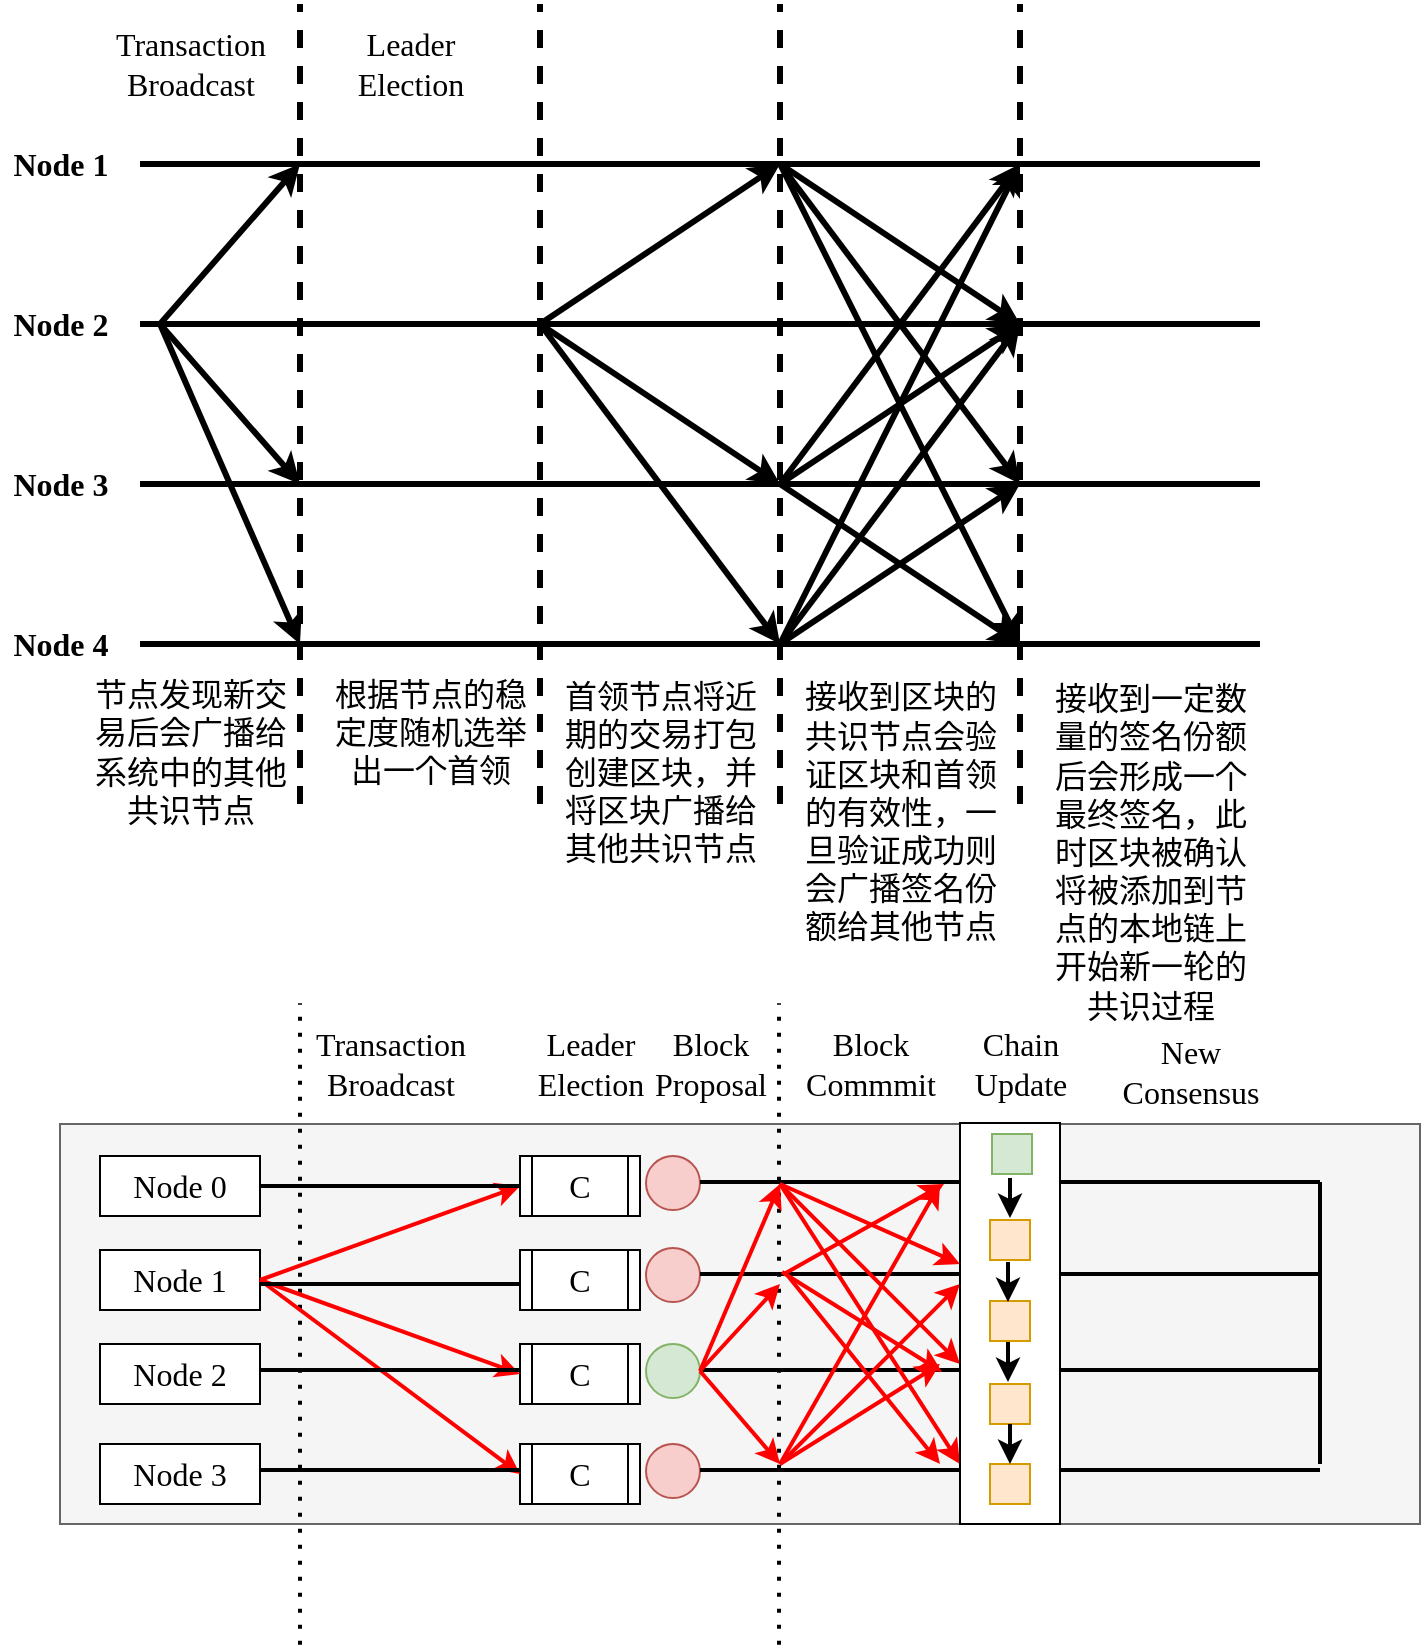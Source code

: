 <mxfile version="16.5.1" type="device" pages="2"><diagram id="0Rd1tt53F3ne607jVbnj" name="概览"><mxGraphModel dx="1102" dy="865" grid="1" gridSize="10" guides="1" tooltips="1" connect="1" arrows="1" fold="1" page="1" pageScale="1" pageWidth="1169" pageHeight="827" math="0" shadow="0"><root><mxCell id="0"/><mxCell id="1" parent="0"/><mxCell id="krOpE0pdjoNdT8nJ0vNb-1" value="" style="endArrow=none;html=1;rounded=0;strokeWidth=3;" parent="1" edge="1"><mxGeometry width="50" height="50" relative="1" as="geometry"><mxPoint x="120" y="120" as="sourcePoint"/><mxPoint x="680" y="120" as="targetPoint"/></mxGeometry></mxCell><mxCell id="krOpE0pdjoNdT8nJ0vNb-2" value="" style="endArrow=none;html=1;rounded=0;strokeWidth=3;" parent="1" edge="1"><mxGeometry width="50" height="50" relative="1" as="geometry"><mxPoint x="120" y="200" as="sourcePoint"/><mxPoint x="680" y="200" as="targetPoint"/></mxGeometry></mxCell><mxCell id="krOpE0pdjoNdT8nJ0vNb-3" value="" style="endArrow=none;html=1;rounded=0;strokeWidth=3;" parent="1" edge="1"><mxGeometry width="50" height="50" relative="1" as="geometry"><mxPoint x="120" y="280" as="sourcePoint"/><mxPoint x="680" y="280" as="targetPoint"/></mxGeometry></mxCell><mxCell id="krOpE0pdjoNdT8nJ0vNb-4" value="" style="endArrow=none;html=1;rounded=0;strokeWidth=3;" parent="1" edge="1"><mxGeometry width="50" height="50" relative="1" as="geometry"><mxPoint x="120" y="360" as="sourcePoint"/><mxPoint x="680" y="360" as="targetPoint"/></mxGeometry></mxCell><mxCell id="krOpE0pdjoNdT8nJ0vNb-5" value="&lt;font face=&quot;Times New Roman&quot; style=&quot;font-size: 16px&quot;&gt;&lt;b&gt;Node 1&lt;/b&gt;&lt;/font&gt;" style="text;html=1;align=center;verticalAlign=middle;resizable=0;points=[];autosize=1;strokeColor=none;fillColor=none;" parent="1" vertex="1"><mxGeometry x="50" y="110" width="60" height="20" as="geometry"/></mxCell><mxCell id="krOpE0pdjoNdT8nJ0vNb-6" value="&lt;b&gt;Node 2&lt;/b&gt;" style="text;html=1;align=center;verticalAlign=middle;resizable=0;points=[];autosize=1;strokeColor=none;fillColor=none;fontSize=16;fontFamily=Times New Roman;" parent="1" vertex="1"><mxGeometry x="50" y="190" width="60" height="20" as="geometry"/></mxCell><mxCell id="krOpE0pdjoNdT8nJ0vNb-7" value="&lt;b&gt;Node 3&lt;/b&gt;" style="text;html=1;align=center;verticalAlign=middle;resizable=0;points=[];autosize=1;strokeColor=none;fillColor=none;fontSize=16;fontFamily=Times New Roman;" parent="1" vertex="1"><mxGeometry x="50" y="270" width="60" height="20" as="geometry"/></mxCell><mxCell id="krOpE0pdjoNdT8nJ0vNb-8" value="&lt;b&gt;Node 4&lt;/b&gt;" style="text;html=1;align=center;verticalAlign=middle;resizable=0;points=[];autosize=1;strokeColor=none;fillColor=none;fontSize=16;fontFamily=Times New Roman;" parent="1" vertex="1"><mxGeometry x="50" y="350" width="60" height="20" as="geometry"/></mxCell><mxCell id="krOpE0pdjoNdT8nJ0vNb-9" value="" style="endArrow=none;dashed=1;html=1;rounded=0;fontFamily=Times New Roman;fontSize=16;strokeWidth=3;" parent="1" edge="1"><mxGeometry width="50" height="50" relative="1" as="geometry"><mxPoint x="200" y="440" as="sourcePoint"/><mxPoint x="200" y="40" as="targetPoint"/></mxGeometry></mxCell><mxCell id="krOpE0pdjoNdT8nJ0vNb-10" value="节点发现新交&lt;br&gt;易后会广播给&lt;br&gt;系统中的其他&lt;br&gt;共识节点" style="text;html=1;align=center;verticalAlign=middle;resizable=0;points=[];autosize=1;strokeColor=none;fillColor=none;fontSize=16;fontFamily=Times New Roman;" parent="1" vertex="1"><mxGeometry x="90" y="374" width="110" height="80" as="geometry"/></mxCell><mxCell id="krOpE0pdjoNdT8nJ0vNb-11" value="Transaction&lt;br&gt;Broadcast" style="text;html=1;align=center;verticalAlign=middle;resizable=0;points=[];autosize=1;strokeColor=none;fillColor=none;fontSize=16;fontFamily=Times New Roman;" parent="1" vertex="1"><mxGeometry x="100" y="50" width="90" height="40" as="geometry"/></mxCell><mxCell id="krOpE0pdjoNdT8nJ0vNb-12" value="" style="endArrow=classic;html=1;rounded=0;fontFamily=Times New Roman;fontSize=16;strokeWidth=3;" parent="1" edge="1"><mxGeometry width="50" height="50" relative="1" as="geometry"><mxPoint x="130" y="200" as="sourcePoint"/><mxPoint x="200" y="120" as="targetPoint"/></mxGeometry></mxCell><mxCell id="krOpE0pdjoNdT8nJ0vNb-13" value="" style="endArrow=classic;html=1;rounded=0;fontFamily=Times New Roman;fontSize=16;strokeWidth=3;" parent="1" edge="1"><mxGeometry width="50" height="50" relative="1" as="geometry"><mxPoint x="130" y="200" as="sourcePoint"/><mxPoint x="200" y="280" as="targetPoint"/></mxGeometry></mxCell><mxCell id="krOpE0pdjoNdT8nJ0vNb-14" value="" style="endArrow=classic;html=1;rounded=0;fontFamily=Times New Roman;fontSize=16;strokeWidth=3;" parent="1" edge="1"><mxGeometry width="50" height="50" relative="1" as="geometry"><mxPoint x="130" y="200" as="sourcePoint"/><mxPoint x="200" y="360" as="targetPoint"/></mxGeometry></mxCell><mxCell id="krOpE0pdjoNdT8nJ0vNb-15" value="" style="endArrow=none;dashed=1;html=1;rounded=0;fontFamily=Times New Roman;fontSize=16;strokeWidth=3;" parent="1" edge="1"><mxGeometry width="50" height="50" relative="1" as="geometry"><mxPoint x="320" y="440" as="sourcePoint"/><mxPoint x="320" y="40" as="targetPoint"/></mxGeometry></mxCell><mxCell id="krOpE0pdjoNdT8nJ0vNb-16" value="根据节点的稳&lt;br&gt;定度随机选举&lt;br&gt;出一个首领" style="text;html=1;align=center;verticalAlign=middle;resizable=0;points=[];autosize=1;strokeColor=none;fillColor=none;fontSize=16;fontFamily=Times New Roman;" parent="1" vertex="1"><mxGeometry x="210" y="374" width="110" height="60" as="geometry"/></mxCell><mxCell id="krOpE0pdjoNdT8nJ0vNb-17" value="Leader&lt;br&gt;Election" style="text;html=1;align=center;verticalAlign=middle;resizable=0;points=[];autosize=1;strokeColor=none;fillColor=none;fontSize=16;fontFamily=Times New Roman;" parent="1" vertex="1"><mxGeometry x="220" y="50" width="70" height="40" as="geometry"/></mxCell><mxCell id="krOpE0pdjoNdT8nJ0vNb-18" value="" style="endArrow=classic;html=1;rounded=0;fontFamily=Times New Roman;fontSize=16;strokeWidth=3;" parent="1" edge="1"><mxGeometry width="50" height="50" relative="1" as="geometry"><mxPoint x="320" y="200" as="sourcePoint"/><mxPoint x="440" y="280" as="targetPoint"/></mxGeometry></mxCell><mxCell id="krOpE0pdjoNdT8nJ0vNb-19" value="" style="endArrow=none;dashed=1;html=1;rounded=0;fontFamily=Times New Roman;fontSize=16;strokeWidth=3;" parent="1" edge="1"><mxGeometry width="50" height="50" relative="1" as="geometry"><mxPoint x="440" y="440" as="sourcePoint"/><mxPoint x="440" y="40" as="targetPoint"/></mxGeometry></mxCell><mxCell id="krOpE0pdjoNdT8nJ0vNb-21" value="首领节点将近&lt;br&gt;期的交易打包&lt;br&gt;创建区块，并&lt;br&gt;将区块广播给&lt;br&gt;其他共识节点" style="text;html=1;align=center;verticalAlign=middle;resizable=0;points=[];autosize=1;strokeColor=none;fillColor=none;fontSize=16;fontFamily=Times New Roman;" parent="1" vertex="1"><mxGeometry x="325" y="374" width="110" height="100" as="geometry"/></mxCell><mxCell id="krOpE0pdjoNdT8nJ0vNb-22" value="" style="endArrow=classic;html=1;rounded=0;fontFamily=Times New Roman;fontSize=16;strokeWidth=3;" parent="1" edge="1"><mxGeometry width="50" height="50" relative="1" as="geometry"><mxPoint x="320" y="200" as="sourcePoint"/><mxPoint x="440" y="360" as="targetPoint"/></mxGeometry></mxCell><mxCell id="krOpE0pdjoNdT8nJ0vNb-23" value="" style="endArrow=classic;html=1;rounded=0;fontFamily=Times New Roman;fontSize=16;strokeWidth=3;" parent="1" edge="1"><mxGeometry width="50" height="50" relative="1" as="geometry"><mxPoint x="320" y="200" as="sourcePoint"/><mxPoint x="440" y="120" as="targetPoint"/></mxGeometry></mxCell><mxCell id="krOpE0pdjoNdT8nJ0vNb-24" value="" style="endArrow=none;dashed=1;html=1;rounded=0;fontFamily=Times New Roman;fontSize=16;strokeWidth=3;" parent="1" edge="1"><mxGeometry width="50" height="50" relative="1" as="geometry"><mxPoint x="560" y="440" as="sourcePoint"/><mxPoint x="560" y="40" as="targetPoint"/></mxGeometry></mxCell><mxCell id="krOpE0pdjoNdT8nJ0vNb-25" value="接收到区块的&lt;br&gt;共识节点会验&lt;br&gt;证区块和首领&lt;br&gt;的有效性，一&lt;br&gt;旦验证成功则&lt;br&gt;会广播签名份&lt;br&gt;额给其他节点" style="text;html=1;align=center;verticalAlign=middle;resizable=0;points=[];autosize=1;strokeColor=none;fillColor=none;fontSize=16;fontFamily=Times New Roman;" parent="1" vertex="1"><mxGeometry x="445" y="374" width="110" height="140" as="geometry"/></mxCell><mxCell id="krOpE0pdjoNdT8nJ0vNb-26" value="" style="endArrow=classic;html=1;rounded=0;fontFamily=Times New Roman;fontSize=16;strokeWidth=3;" parent="1" edge="1"><mxGeometry width="50" height="50" relative="1" as="geometry"><mxPoint x="440" y="120" as="sourcePoint"/><mxPoint x="560" y="200" as="targetPoint"/></mxGeometry></mxCell><mxCell id="krOpE0pdjoNdT8nJ0vNb-27" value="" style="endArrow=classic;html=1;rounded=0;fontFamily=Times New Roman;fontSize=16;strokeWidth=3;" parent="1" edge="1"><mxGeometry width="50" height="50" relative="1" as="geometry"><mxPoint x="440" y="120" as="sourcePoint"/><mxPoint x="560" y="280" as="targetPoint"/></mxGeometry></mxCell><mxCell id="krOpE0pdjoNdT8nJ0vNb-28" value="" style="endArrow=classic;html=1;rounded=0;fontFamily=Times New Roman;fontSize=16;strokeWidth=3;" parent="1" edge="1"><mxGeometry width="50" height="50" relative="1" as="geometry"><mxPoint x="440" y="120" as="sourcePoint"/><mxPoint x="560" y="360" as="targetPoint"/></mxGeometry></mxCell><mxCell id="krOpE0pdjoNdT8nJ0vNb-29" value="" style="endArrow=classic;html=1;rounded=0;fontFamily=Times New Roman;fontSize=16;strokeWidth=3;" parent="1" edge="1"><mxGeometry width="50" height="50" relative="1" as="geometry"><mxPoint x="440" y="280" as="sourcePoint"/><mxPoint x="560" y="120" as="targetPoint"/></mxGeometry></mxCell><mxCell id="krOpE0pdjoNdT8nJ0vNb-30" value="" style="endArrow=classic;html=1;rounded=0;fontFamily=Times New Roman;fontSize=16;strokeWidth=3;" parent="1" edge="1"><mxGeometry width="50" height="50" relative="1" as="geometry"><mxPoint x="440" y="280" as="sourcePoint"/><mxPoint x="560" y="200" as="targetPoint"/></mxGeometry></mxCell><mxCell id="krOpE0pdjoNdT8nJ0vNb-31" value="" style="endArrow=classic;html=1;rounded=0;fontFamily=Times New Roman;fontSize=16;strokeWidth=3;" parent="1" edge="1"><mxGeometry width="50" height="50" relative="1" as="geometry"><mxPoint x="440" y="280" as="sourcePoint"/><mxPoint x="560" y="360" as="targetPoint"/></mxGeometry></mxCell><mxCell id="krOpE0pdjoNdT8nJ0vNb-32" value="" style="endArrow=classic;html=1;rounded=0;fontFamily=Times New Roman;fontSize=16;strokeWidth=3;" parent="1" edge="1"><mxGeometry width="50" height="50" relative="1" as="geometry"><mxPoint x="440" y="360" as="sourcePoint"/><mxPoint x="560" y="280" as="targetPoint"/></mxGeometry></mxCell><mxCell id="krOpE0pdjoNdT8nJ0vNb-33" value="" style="endArrow=classic;html=1;rounded=0;fontFamily=Times New Roman;fontSize=16;strokeWidth=3;" parent="1" edge="1"><mxGeometry width="50" height="50" relative="1" as="geometry"><mxPoint x="440" y="360" as="sourcePoint"/><mxPoint x="560" y="200" as="targetPoint"/></mxGeometry></mxCell><mxCell id="krOpE0pdjoNdT8nJ0vNb-34" value="" style="endArrow=classic;html=1;rounded=0;fontFamily=Times New Roman;fontSize=16;strokeWidth=3;" parent="1" edge="1"><mxGeometry width="50" height="50" relative="1" as="geometry"><mxPoint x="440" y="360" as="sourcePoint"/><mxPoint x="560" y="120" as="targetPoint"/></mxGeometry></mxCell><mxCell id="krOpE0pdjoNdT8nJ0vNb-35" value="接收到一定数&lt;br&gt;量的签名份额&lt;br&gt;后会形成一个&lt;br&gt;最终签名，此&lt;br&gt;时区块被确认&lt;br&gt;将被添加到节&lt;br&gt;点的本地链上&lt;br&gt;开始新一轮的&lt;br&gt;共识过程" style="text;html=1;align=center;verticalAlign=middle;resizable=0;points=[];autosize=1;strokeColor=none;fillColor=none;fontSize=16;fontFamily=Times New Roman;" parent="1" vertex="1"><mxGeometry x="570" y="374" width="110" height="180" as="geometry"/></mxCell><mxCell id="krOpE0pdjoNdT8nJ0vNb-36" value="" style="rounded=0;whiteSpace=wrap;html=1;fontFamily=Times New Roman;fontSize=16;fillColor=#f5f5f5;fontColor=#333333;strokeColor=#666666;" parent="1" vertex="1"><mxGeometry x="80" y="600" width="680" height="200" as="geometry"/></mxCell><mxCell id="krOpE0pdjoNdT8nJ0vNb-41" value="" style="endArrow=none;dashed=1;html=1;dashPattern=1 3;strokeWidth=2;rounded=0;fontFamily=Times New Roman;fontSize=16;" parent="1" edge="1"><mxGeometry width="50" height="50" relative="1" as="geometry"><mxPoint x="200" y="860.337" as="sourcePoint"/><mxPoint x="200" y="539.67" as="targetPoint"/></mxGeometry></mxCell><mxCell id="krOpE0pdjoNdT8nJ0vNb-47" value="" style="group" parent="1" vertex="1" connectable="0"><mxGeometry x="100" y="616" width="80" height="174" as="geometry"/></mxCell><mxCell id="krOpE0pdjoNdT8nJ0vNb-37" value="Node 0" style="rounded=0;whiteSpace=wrap;html=1;fontFamily=Times New Roman;fontSize=16;" parent="krOpE0pdjoNdT8nJ0vNb-47" vertex="1"><mxGeometry width="80" height="30" as="geometry"/></mxCell><mxCell id="krOpE0pdjoNdT8nJ0vNb-38" value="Node 1" style="rounded=0;whiteSpace=wrap;html=1;fontFamily=Times New Roman;fontSize=16;" parent="krOpE0pdjoNdT8nJ0vNb-47" vertex="1"><mxGeometry y="47" width="80" height="30" as="geometry"/></mxCell><mxCell id="krOpE0pdjoNdT8nJ0vNb-39" value="Node 2" style="rounded=0;whiteSpace=wrap;html=1;fontFamily=Times New Roman;fontSize=16;" parent="krOpE0pdjoNdT8nJ0vNb-47" vertex="1"><mxGeometry y="94" width="80" height="30" as="geometry"/></mxCell><mxCell id="krOpE0pdjoNdT8nJ0vNb-40" value="Node 3" style="rounded=0;whiteSpace=wrap;html=1;fontFamily=Times New Roman;fontSize=16;" parent="krOpE0pdjoNdT8nJ0vNb-47" vertex="1"><mxGeometry y="144" width="80" height="30" as="geometry"/></mxCell><mxCell id="krOpE0pdjoNdT8nJ0vNb-48" value="" style="group" parent="1" vertex="1" connectable="0"><mxGeometry x="310" y="616" width="60" height="174" as="geometry"/></mxCell><mxCell id="krOpE0pdjoNdT8nJ0vNb-43" value="C" style="shape=process;whiteSpace=wrap;html=1;backgroundOutline=1;fontFamily=Times New Roman;fontSize=16;" parent="krOpE0pdjoNdT8nJ0vNb-48" vertex="1"><mxGeometry width="60" height="30" as="geometry"/></mxCell><mxCell id="krOpE0pdjoNdT8nJ0vNb-44" value="C" style="shape=process;whiteSpace=wrap;html=1;backgroundOutline=1;fontFamily=Times New Roman;fontSize=16;" parent="krOpE0pdjoNdT8nJ0vNb-48" vertex="1"><mxGeometry y="47" width="60" height="30" as="geometry"/></mxCell><mxCell id="krOpE0pdjoNdT8nJ0vNb-45" value="C" style="shape=process;whiteSpace=wrap;html=1;backgroundOutline=1;fontFamily=Times New Roman;fontSize=16;" parent="krOpE0pdjoNdT8nJ0vNb-48" vertex="1"><mxGeometry y="94" width="60" height="30" as="geometry"/></mxCell><mxCell id="krOpE0pdjoNdT8nJ0vNb-46" value="C" style="shape=process;whiteSpace=wrap;html=1;backgroundOutline=1;fontFamily=Times New Roman;fontSize=16;" parent="krOpE0pdjoNdT8nJ0vNb-48" vertex="1"><mxGeometry y="144" width="60" height="30" as="geometry"/></mxCell><mxCell id="krOpE0pdjoNdT8nJ0vNb-49" value="" style="endArrow=classic;html=1;rounded=0;fontFamily=Times New Roman;fontSize=16;strokeWidth=2;exitX=1;exitY=0.5;exitDx=0;exitDy=0;entryX=0;entryY=0.5;entryDx=0;entryDy=0;strokeColor=#FF0000;" parent="1" source="krOpE0pdjoNdT8nJ0vNb-38" target="krOpE0pdjoNdT8nJ0vNb-43" edge="1"><mxGeometry width="50" height="50" relative="1" as="geometry"><mxPoint x="230" y="580" as="sourcePoint"/><mxPoint x="460" y="550" as="targetPoint"/></mxGeometry></mxCell><mxCell id="krOpE0pdjoNdT8nJ0vNb-50" value="" style="endArrow=classic;html=1;rounded=0;fontFamily=Times New Roman;fontSize=16;strokeWidth=2;entryX=0;entryY=0.5;entryDx=0;entryDy=0;strokeColor=#FF0000;" parent="1" target="krOpE0pdjoNdT8nJ0vNb-46" edge="1"><mxGeometry width="50" height="50" relative="1" as="geometry"><mxPoint x="180" y="678" as="sourcePoint"/><mxPoint x="320" y="641" as="targetPoint"/></mxGeometry></mxCell><mxCell id="krOpE0pdjoNdT8nJ0vNb-51" value="" style="endArrow=classic;html=1;rounded=0;fontFamily=Times New Roman;fontSize=16;strokeWidth=2;entryX=0;entryY=0.5;entryDx=0;entryDy=0;strokeColor=#FF0000;" parent="1" target="krOpE0pdjoNdT8nJ0vNb-45" edge="1"><mxGeometry width="50" height="50" relative="1" as="geometry"><mxPoint x="180" y="678" as="sourcePoint"/><mxPoint x="330" y="651" as="targetPoint"/></mxGeometry></mxCell><mxCell id="krOpE0pdjoNdT8nJ0vNb-52" value="" style="ellipse;whiteSpace=wrap;html=1;aspect=fixed;fontFamily=Times New Roman;fontSize=16;fillColor=#f8cecc;strokeColor=#b85450;" parent="1" vertex="1"><mxGeometry x="373" y="616" width="27" height="27" as="geometry"/></mxCell><mxCell id="krOpE0pdjoNdT8nJ0vNb-53" value="" style="ellipse;whiteSpace=wrap;html=1;aspect=fixed;fontFamily=Times New Roman;fontSize=16;fillColor=#f8cecc;strokeColor=#b85450;" parent="1" vertex="1"><mxGeometry x="373" y="662" width="27" height="27" as="geometry"/></mxCell><mxCell id="krOpE0pdjoNdT8nJ0vNb-54" value="" style="ellipse;whiteSpace=wrap;html=1;aspect=fixed;fontFamily=Times New Roman;fontSize=16;fillColor=#d5e8d4;strokeColor=#82b366;" parent="1" vertex="1"><mxGeometry x="373" y="710" width="27" height="27" as="geometry"/></mxCell><mxCell id="krOpE0pdjoNdT8nJ0vNb-55" value="" style="ellipse;whiteSpace=wrap;html=1;aspect=fixed;fontFamily=Times New Roman;fontSize=16;fillColor=#f8cecc;strokeColor=#b85450;" parent="1" vertex="1"><mxGeometry x="373" y="760" width="27" height="27" as="geometry"/></mxCell><mxCell id="krOpE0pdjoNdT8nJ0vNb-56" value="" style="endArrow=none;html=1;rounded=0;fontFamily=Times New Roman;fontSize=16;strokeColor=#000000;strokeWidth=2;exitX=1;exitY=0.5;exitDx=0;exitDy=0;entryX=0;entryY=0.5;entryDx=0;entryDy=0;" parent="1" source="krOpE0pdjoNdT8nJ0vNb-37" target="krOpE0pdjoNdT8nJ0vNb-43" edge="1"><mxGeometry width="50" height="50" relative="1" as="geometry"><mxPoint x="410" y="600" as="sourcePoint"/><mxPoint x="460" y="550" as="targetPoint"/></mxGeometry></mxCell><mxCell id="krOpE0pdjoNdT8nJ0vNb-57" value="" style="endArrow=none;html=1;rounded=0;fontFamily=Times New Roman;fontSize=16;strokeColor=#000000;strokeWidth=2;exitX=1;exitY=0.5;exitDx=0;exitDy=0;entryX=0;entryY=0.5;entryDx=0;entryDy=0;" parent="1" edge="1"><mxGeometry width="50" height="50" relative="1" as="geometry"><mxPoint x="180" y="680" as="sourcePoint"/><mxPoint x="310" y="680" as="targetPoint"/></mxGeometry></mxCell><mxCell id="krOpE0pdjoNdT8nJ0vNb-58" value="" style="endArrow=none;html=1;rounded=0;fontFamily=Times New Roman;fontSize=16;strokeColor=#000000;strokeWidth=2;exitX=1;exitY=0.5;exitDx=0;exitDy=0;entryX=0;entryY=0.5;entryDx=0;entryDy=0;" parent="1" edge="1"><mxGeometry width="50" height="50" relative="1" as="geometry"><mxPoint x="180" y="723" as="sourcePoint"/><mxPoint x="310" y="723" as="targetPoint"/></mxGeometry></mxCell><mxCell id="krOpE0pdjoNdT8nJ0vNb-59" value="" style="endArrow=none;html=1;rounded=0;fontFamily=Times New Roman;fontSize=16;strokeColor=#000000;strokeWidth=2;exitX=1;exitY=0.5;exitDx=0;exitDy=0;entryX=0;entryY=0.5;entryDx=0;entryDy=0;" parent="1" edge="1"><mxGeometry width="50" height="50" relative="1" as="geometry"><mxPoint x="180" y="773" as="sourcePoint"/><mxPoint x="310" y="773" as="targetPoint"/></mxGeometry></mxCell><mxCell id="krOpE0pdjoNdT8nJ0vNb-60" value="Transaction&lt;br&gt;Broadcast" style="text;html=1;align=center;verticalAlign=middle;resizable=0;points=[];autosize=1;strokeColor=none;fillColor=none;fontSize=16;fontFamily=Times New Roman;" parent="1" vertex="1"><mxGeometry x="200" y="550" width="90" height="40" as="geometry"/></mxCell><mxCell id="krOpE0pdjoNdT8nJ0vNb-62" value="Leader&lt;br&gt;Election" style="text;html=1;align=center;verticalAlign=middle;resizable=0;points=[];autosize=1;strokeColor=none;fillColor=none;fontSize=16;fontFamily=Times New Roman;" parent="1" vertex="1"><mxGeometry x="310" y="550" width="70" height="40" as="geometry"/></mxCell><mxCell id="krOpE0pdjoNdT8nJ0vNb-63" value="" style="endArrow=none;dashed=1;html=1;dashPattern=1 3;strokeWidth=2;rounded=0;fontFamily=Times New Roman;fontSize=16;" parent="1" edge="1"><mxGeometry width="50" height="50" relative="1" as="geometry"><mxPoint x="439.5" y="860.337" as="sourcePoint"/><mxPoint x="439.5" y="539.67" as="targetPoint"/></mxGeometry></mxCell><mxCell id="krOpE0pdjoNdT8nJ0vNb-64" value="" style="endArrow=none;html=1;rounded=0;fontFamily=Times New Roman;fontSize=16;strokeColor=#000000;strokeWidth=2;exitX=1;exitY=0.5;exitDx=0;exitDy=0;entryX=0;entryY=0.5;entryDx=0;entryDy=0;" parent="1" edge="1"><mxGeometry width="50" height="50" relative="1" as="geometry"><mxPoint x="400" y="629" as="sourcePoint"/><mxPoint x="530" y="629" as="targetPoint"/></mxGeometry></mxCell><mxCell id="krOpE0pdjoNdT8nJ0vNb-65" value="" style="endArrow=none;html=1;rounded=0;fontFamily=Times New Roman;fontSize=16;strokeColor=#000000;strokeWidth=2;exitX=1;exitY=0.5;exitDx=0;exitDy=0;entryX=0;entryY=0.5;entryDx=0;entryDy=0;" parent="1" edge="1"><mxGeometry width="50" height="50" relative="1" as="geometry"><mxPoint x="400" y="675" as="sourcePoint"/><mxPoint x="530" y="675" as="targetPoint"/></mxGeometry></mxCell><mxCell id="krOpE0pdjoNdT8nJ0vNb-66" value="" style="endArrow=none;html=1;rounded=0;fontFamily=Times New Roman;fontSize=16;strokeColor=#000000;strokeWidth=2;exitX=1;exitY=0.5;exitDx=0;exitDy=0;entryX=0;entryY=0.5;entryDx=0;entryDy=0;" parent="1" edge="1"><mxGeometry width="50" height="50" relative="1" as="geometry"><mxPoint x="400" y="723" as="sourcePoint"/><mxPoint x="530" y="723" as="targetPoint"/></mxGeometry></mxCell><mxCell id="krOpE0pdjoNdT8nJ0vNb-67" value="" style="endArrow=none;html=1;rounded=0;fontFamily=Times New Roman;fontSize=16;strokeColor=#000000;strokeWidth=2;exitX=1;exitY=0.5;exitDx=0;exitDy=0;entryX=0;entryY=0.5;entryDx=0;entryDy=0;" parent="1" edge="1"><mxGeometry width="50" height="50" relative="1" as="geometry"><mxPoint x="400" y="773" as="sourcePoint"/><mxPoint x="530" y="773" as="targetPoint"/></mxGeometry></mxCell><mxCell id="krOpE0pdjoNdT8nJ0vNb-68" value="" style="endArrow=classic;html=1;rounded=0;fontFamily=Times New Roman;fontSize=16;strokeWidth=2;exitX=1;exitY=0.5;exitDx=0;exitDy=0;strokeColor=#FF0000;" parent="1" source="krOpE0pdjoNdT8nJ0vNb-54" edge="1"><mxGeometry width="50" height="50" relative="1" as="geometry"><mxPoint x="190" y="688" as="sourcePoint"/><mxPoint x="440" y="630" as="targetPoint"/></mxGeometry></mxCell><mxCell id="krOpE0pdjoNdT8nJ0vNb-69" value="" style="endArrow=classic;html=1;rounded=0;fontFamily=Times New Roman;fontSize=16;strokeWidth=2;exitX=1;exitY=0.5;exitDx=0;exitDy=0;strokeColor=#FF0000;" parent="1" source="krOpE0pdjoNdT8nJ0vNb-54" edge="1"><mxGeometry width="50" height="50" relative="1" as="geometry"><mxPoint x="410" y="733.5" as="sourcePoint"/><mxPoint x="440" y="680" as="targetPoint"/></mxGeometry></mxCell><mxCell id="krOpE0pdjoNdT8nJ0vNb-70" value="" style="endArrow=classic;html=1;rounded=0;fontFamily=Times New Roman;fontSize=16;strokeWidth=2;exitX=1;exitY=0.5;exitDx=0;exitDy=0;strokeColor=#FF0000;" parent="1" source="krOpE0pdjoNdT8nJ0vNb-54" edge="1"><mxGeometry width="50" height="50" relative="1" as="geometry"><mxPoint x="410" y="733.5" as="sourcePoint"/><mxPoint x="440" y="770" as="targetPoint"/></mxGeometry></mxCell><mxCell id="krOpE0pdjoNdT8nJ0vNb-71" value="Block&lt;br&gt;Proposal" style="text;html=1;align=center;verticalAlign=middle;resizable=0;points=[];autosize=1;strokeColor=none;fillColor=none;fontSize=16;fontFamily=Times New Roman;" parent="1" vertex="1"><mxGeometry x="370" y="550" width="70" height="40" as="geometry"/></mxCell><mxCell id="krOpE0pdjoNdT8nJ0vNb-72" value="" style="endArrow=classic;html=1;rounded=0;fontFamily=Times New Roman;fontSize=16;strokeWidth=2;strokeColor=#FF0000;" parent="1" edge="1"><mxGeometry width="50" height="50" relative="1" as="geometry"><mxPoint x="440" y="630" as="sourcePoint"/><mxPoint x="530" y="670" as="targetPoint"/></mxGeometry></mxCell><mxCell id="krOpE0pdjoNdT8nJ0vNb-73" value="" style="endArrow=classic;html=1;rounded=0;fontFamily=Times New Roman;fontSize=16;strokeWidth=2;strokeColor=#FF0000;" parent="1" edge="1"><mxGeometry width="50" height="50" relative="1" as="geometry"><mxPoint x="440" y="630" as="sourcePoint"/><mxPoint x="530" y="720" as="targetPoint"/></mxGeometry></mxCell><mxCell id="krOpE0pdjoNdT8nJ0vNb-74" value="" style="endArrow=classic;html=1;rounded=0;fontFamily=Times New Roman;fontSize=16;strokeWidth=2;strokeColor=#FF0000;" parent="1" edge="1"><mxGeometry width="50" height="50" relative="1" as="geometry"><mxPoint x="440" y="630" as="sourcePoint"/><mxPoint x="530" y="770" as="targetPoint"/></mxGeometry></mxCell><mxCell id="krOpE0pdjoNdT8nJ0vNb-75" value="" style="endArrow=classic;html=1;rounded=0;fontFamily=Times New Roman;fontSize=16;strokeWidth=2;strokeColor=#FF0000;" parent="1" edge="1"><mxGeometry width="50" height="50" relative="1" as="geometry"><mxPoint x="442" y="675" as="sourcePoint"/><mxPoint x="522" y="630" as="targetPoint"/></mxGeometry></mxCell><mxCell id="krOpE0pdjoNdT8nJ0vNb-76" value="" style="endArrow=classic;html=1;rounded=0;fontFamily=Times New Roman;fontSize=16;strokeWidth=2;strokeColor=#FF0000;" parent="1" edge="1"><mxGeometry width="50" height="50" relative="1" as="geometry"><mxPoint x="441" y="674" as="sourcePoint"/><mxPoint x="521" y="724" as="targetPoint"/></mxGeometry></mxCell><mxCell id="krOpE0pdjoNdT8nJ0vNb-77" value="" style="endArrow=classic;html=1;rounded=0;fontFamily=Times New Roman;fontSize=16;strokeWidth=2;strokeColor=#FF0000;fontStyle=1" parent="1" edge="1"><mxGeometry width="50" height="50" relative="1" as="geometry"><mxPoint x="444" y="676" as="sourcePoint"/><mxPoint x="520" y="770" as="targetPoint"/></mxGeometry></mxCell><mxCell id="krOpE0pdjoNdT8nJ0vNb-78" value="" style="endArrow=classic;html=1;rounded=0;fontFamily=Times New Roman;fontSize=16;strokeWidth=2;strokeColor=#FF0000;" parent="1" edge="1"><mxGeometry width="50" height="50" relative="1" as="geometry"><mxPoint x="440" y="770" as="sourcePoint"/><mxPoint x="520" y="630" as="targetPoint"/></mxGeometry></mxCell><mxCell id="krOpE0pdjoNdT8nJ0vNb-79" value="" style="endArrow=classic;html=1;rounded=0;fontFamily=Times New Roman;fontSize=16;strokeWidth=2;strokeColor=#FF0000;" parent="1" edge="1"><mxGeometry width="50" height="50" relative="1" as="geometry"><mxPoint x="440" y="770" as="sourcePoint"/><mxPoint x="530" y="680" as="targetPoint"/></mxGeometry></mxCell><mxCell id="krOpE0pdjoNdT8nJ0vNb-80" value="" style="endArrow=classic;html=1;rounded=0;fontFamily=Times New Roman;fontSize=16;strokeWidth=2;strokeColor=#FF0000;" parent="1" edge="1"><mxGeometry width="50" height="50" relative="1" as="geometry"><mxPoint x="440" y="770" as="sourcePoint"/><mxPoint x="520" y="720" as="targetPoint"/></mxGeometry></mxCell><mxCell id="krOpE0pdjoNdT8nJ0vNb-81" value="" style="rounded=0;whiteSpace=wrap;html=1;fontFamily=Times New Roman;fontSize=16;" parent="1" vertex="1"><mxGeometry x="530" y="599.5" width="50" height="200.5" as="geometry"/></mxCell><mxCell id="krOpE0pdjoNdT8nJ0vNb-82" value="" style="rounded=0;whiteSpace=wrap;html=1;fontFamily=Times New Roman;fontSize=16;fillColor=#ffe6cc;strokeColor=#d79b00;" parent="1" vertex="1"><mxGeometry x="545" y="770" width="20" height="20" as="geometry"/></mxCell><mxCell id="krOpE0pdjoNdT8nJ0vNb-83" value="" style="rounded=0;whiteSpace=wrap;html=1;fontFamily=Times New Roman;fontSize=16;fillColor=#ffe6cc;strokeColor=#d79b00;" parent="1" vertex="1"><mxGeometry x="545" y="730" width="20" height="20" as="geometry"/></mxCell><mxCell id="krOpE0pdjoNdT8nJ0vNb-84" value="" style="rounded=0;whiteSpace=wrap;html=1;fontFamily=Times New Roman;fontSize=16;fillColor=#ffe6cc;strokeColor=#d79b00;" parent="1" vertex="1"><mxGeometry x="545" y="688.5" width="20" height="20" as="geometry"/></mxCell><mxCell id="krOpE0pdjoNdT8nJ0vNb-85" value="" style="rounded=0;whiteSpace=wrap;html=1;fontFamily=Times New Roman;fontSize=16;fillColor=#ffe6cc;strokeColor=#d79b00;" parent="1" vertex="1"><mxGeometry x="545" y="648" width="20" height="20" as="geometry"/></mxCell><mxCell id="krOpE0pdjoNdT8nJ0vNb-88" value="" style="endArrow=classic;html=1;rounded=0;fontFamily=Times New Roman;fontSize=16;strokeColor=#000000;strokeWidth=2;" parent="1" edge="1"><mxGeometry width="50" height="50" relative="1" as="geometry"><mxPoint x="555" y="750" as="sourcePoint"/><mxPoint x="555" y="770" as="targetPoint"/></mxGeometry></mxCell><mxCell id="krOpE0pdjoNdT8nJ0vNb-89" value="" style="endArrow=classic;html=1;rounded=0;fontFamily=Times New Roman;fontSize=16;strokeColor=#000000;strokeWidth=2;" parent="1" edge="1"><mxGeometry width="50" height="50" relative="1" as="geometry"><mxPoint x="554" y="709" as="sourcePoint"/><mxPoint x="554" y="729" as="targetPoint"/></mxGeometry></mxCell><mxCell id="krOpE0pdjoNdT8nJ0vNb-90" value="" style="endArrow=classic;html=1;rounded=0;fontFamily=Times New Roman;fontSize=16;strokeColor=#000000;strokeWidth=2;" parent="1" edge="1"><mxGeometry width="50" height="50" relative="1" as="geometry"><mxPoint x="554" y="669" as="sourcePoint"/><mxPoint x="554" y="689" as="targetPoint"/></mxGeometry></mxCell><mxCell id="krOpE0pdjoNdT8nJ0vNb-91" value="" style="endArrow=classic;html=1;rounded=0;fontFamily=Times New Roman;fontSize=16;strokeColor=#000000;strokeWidth=2;" parent="1" edge="1"><mxGeometry width="50" height="50" relative="1" as="geometry"><mxPoint x="555" y="627" as="sourcePoint"/><mxPoint x="555" y="647" as="targetPoint"/></mxGeometry></mxCell><mxCell id="krOpE0pdjoNdT8nJ0vNb-92" value="" style="rounded=0;whiteSpace=wrap;html=1;fontFamily=Times New Roman;fontSize=16;fillColor=#d5e8d4;strokeColor=#82b366;" parent="1" vertex="1"><mxGeometry x="546" y="605" width="20" height="20" as="geometry"/></mxCell><mxCell id="krOpE0pdjoNdT8nJ0vNb-93" value="Block&lt;br&gt;Commmit" style="text;html=1;align=center;verticalAlign=middle;resizable=0;points=[];autosize=1;strokeColor=none;fillColor=none;fontSize=16;fontFamily=Times New Roman;" parent="1" vertex="1"><mxGeometry x="445" y="550" width="80" height="40" as="geometry"/></mxCell><mxCell id="krOpE0pdjoNdT8nJ0vNb-95" value="Chain &lt;br&gt;Update" style="text;html=1;align=center;verticalAlign=middle;resizable=0;points=[];autosize=1;strokeColor=none;fillColor=none;fontSize=16;fontFamily=Times New Roman;" parent="1" vertex="1"><mxGeometry x="530" y="550" width="60" height="40" as="geometry"/></mxCell><mxCell id="krOpE0pdjoNdT8nJ0vNb-97" value="" style="endArrow=none;html=1;rounded=0;fontFamily=Times New Roman;fontSize=16;strokeColor=#000000;strokeWidth=2;exitX=1;exitY=0.5;exitDx=0;exitDy=0;entryX=0;entryY=0.5;entryDx=0;entryDy=0;" parent="1" edge="1"><mxGeometry width="50" height="50" relative="1" as="geometry"><mxPoint x="580" y="629" as="sourcePoint"/><mxPoint x="710" y="629" as="targetPoint"/></mxGeometry></mxCell><mxCell id="krOpE0pdjoNdT8nJ0vNb-98" value="" style="endArrow=none;html=1;rounded=0;fontFamily=Times New Roman;fontSize=16;strokeColor=#000000;strokeWidth=2;exitX=1;exitY=0.5;exitDx=0;exitDy=0;entryX=0;entryY=0.5;entryDx=0;entryDy=0;" parent="1" edge="1"><mxGeometry width="50" height="50" relative="1" as="geometry"><mxPoint x="580" y="675" as="sourcePoint"/><mxPoint x="710" y="675" as="targetPoint"/></mxGeometry></mxCell><mxCell id="krOpE0pdjoNdT8nJ0vNb-99" value="" style="endArrow=none;html=1;rounded=0;fontFamily=Times New Roman;fontSize=16;strokeColor=#000000;strokeWidth=2;exitX=1;exitY=0.5;exitDx=0;exitDy=0;entryX=0;entryY=0.5;entryDx=0;entryDy=0;" parent="1" edge="1"><mxGeometry width="50" height="50" relative="1" as="geometry"><mxPoint x="580" y="723" as="sourcePoint"/><mxPoint x="710" y="723" as="targetPoint"/></mxGeometry></mxCell><mxCell id="krOpE0pdjoNdT8nJ0vNb-100" value="" style="endArrow=none;html=1;rounded=0;fontFamily=Times New Roman;fontSize=16;strokeColor=#000000;strokeWidth=2;exitX=1;exitY=0.5;exitDx=0;exitDy=0;entryX=0;entryY=0.5;entryDx=0;entryDy=0;" parent="1" edge="1"><mxGeometry width="50" height="50" relative="1" as="geometry"><mxPoint x="580" y="773" as="sourcePoint"/><mxPoint x="710" y="773" as="targetPoint"/></mxGeometry></mxCell><mxCell id="krOpE0pdjoNdT8nJ0vNb-101" value="" style="endArrow=none;html=1;rounded=0;fontFamily=Times New Roman;fontSize=16;strokeColor=#000000;strokeWidth=2;" parent="1" edge="1"><mxGeometry width="50" height="50" relative="1" as="geometry"><mxPoint x="710" y="770" as="sourcePoint"/><mxPoint x="710" y="629" as="targetPoint"/></mxGeometry></mxCell><mxCell id="krOpE0pdjoNdT8nJ0vNb-102" value="New&lt;br&gt;Consensus" style="text;html=1;align=center;verticalAlign=middle;resizable=0;points=[];autosize=1;strokeColor=none;fillColor=none;fontSize=16;fontFamily=Times New Roman;" parent="1" vertex="1"><mxGeometry x="605" y="554" width="80" height="40" as="geometry"/></mxCell></root></mxGraphModel></diagram><diagram id="JVaF533uSsBVrBKRnoSM" name="Algorithm 1"><mxGraphModel dx="1929" dy="865" grid="1" gridSize="10" guides="1" tooltips="1" connect="1" arrows="1" fold="1" page="1" pageScale="1" pageWidth="827" pageHeight="1169" math="1" shadow="0"><root><mxCell id="2QjM7LGeEaNn5IqTqd24-0"/><mxCell id="2QjM7LGeEaNn5IqTqd24-1" parent="2QjM7LGeEaNn5IqTqd24-0"/><mxCell id="SSwND5GassV3GYBjelxe-65" value="" style="group" vertex="1" connectable="0" parent="2QjM7LGeEaNn5IqTqd24-1"><mxGeometry x="-58" y="109" width="1240" height="401" as="geometry"/></mxCell><mxCell id="SSwND5GassV3GYBjelxe-0" value="" style="rounded=1;whiteSpace=wrap;html=1;strokeWidth=3;fillColor=#ffe6cc;strokeColor=#d79b00;" vertex="1" parent="SSwND5GassV3GYBjelxe-65"><mxGeometry x="190" y="11" width="240" height="380" as="geometry"/></mxCell><mxCell id="SSwND5GassV3GYBjelxe-1" value="&lt;font face=&quot;Times New Roman&quot; style=&quot;font-size: 16px&quot;&gt;&lt;span&gt;$$Node\ j$$&amp;nbsp;&lt;/span&gt;&lt;/font&gt;" style="text;html=1;align=center;verticalAlign=middle;resizable=0;points=[];autosize=1;strokeColor=none;fillColor=none;fontStyle=1" vertex="1" parent="SSwND5GassV3GYBjelxe-65"><mxGeometry x="260" y="31" width="100" height="20" as="geometry"/></mxCell><mxCell id="SSwND5GassV3GYBjelxe-10" value="" style="group" vertex="1" connectable="0" parent="SSwND5GassV3GYBjelxe-65"><mxGeometry y="56" width="160" height="110" as="geometry"/></mxCell><mxCell id="SSwND5GassV3GYBjelxe-2" value="" style="rounded=0;whiteSpace=wrap;html=1;fontFamily=Times New Roman;fontSize=16;strokeWidth=3;fillColor=#d5e8d4;strokeColor=#82b366;" vertex="1" parent="SSwND5GassV3GYBjelxe-10"><mxGeometry x="30" y="-7" width="100" height="70" as="geometry"/></mxCell><mxCell id="SSwND5GassV3GYBjelxe-3" value="&lt;b&gt;New Block&lt;/b&gt;" style="text;html=1;align=center;verticalAlign=middle;resizable=0;points=[];autosize=1;strokeColor=none;fillColor=none;fontSize=16;fontFamily=Times New Roman;" vertex="1" parent="SSwND5GassV3GYBjelxe-10"><mxGeometry x="35" y="3" width="90" height="20" as="geometry"/></mxCell><mxCell id="SSwND5GassV3GYBjelxe-6" value="&lt;b&gt;$$B_v^{new}$$&lt;/b&gt;" style="text;html=1;align=center;verticalAlign=middle;resizable=0;points=[];autosize=1;strokeColor=none;fillColor=none;fontSize=16;fontFamily=Times New Roman;" vertex="1" parent="SSwND5GassV3GYBjelxe-10"><mxGeometry x="20" y="33" width="120" height="20" as="geometry"/></mxCell><mxCell id="SSwND5GassV3GYBjelxe-9" value="" style="rounded=0;whiteSpace=wrap;html=1;fontFamily=Times New Roman;fontSize=16;strokeWidth=3;fillColor=#dae8fc;strokeColor=#6c8ebf;" vertex="1" parent="SSwND5GassV3GYBjelxe-10"><mxGeometry x="30" y="63" width="100" height="40" as="geometry"/></mxCell><mxCell id="SSwND5GassV3GYBjelxe-5" value="&lt;b&gt;$$\sigma_i$$&lt;/b&gt;" style="text;html=1;align=center;verticalAlign=middle;resizable=0;points=[];autosize=1;strokeColor=none;fillColor=none;fontSize=16;fontFamily=Times New Roman;" vertex="1" parent="SSwND5GassV3GYBjelxe-10"><mxGeometry x="30" y="73" width="100" height="20" as="geometry"/></mxCell><mxCell id="SSwND5GassV3GYBjelxe-11" value="" style="endArrow=classic;html=1;rounded=0;fontFamily=Times New Roman;fontSize=16;strokeWidth=3;entryX=0;entryY=0.5;entryDx=0;entryDy=0;exitX=1.044;exitY=1.15;exitDx=0;exitDy=0;exitPerimeter=0;" edge="1" parent="SSwND5GassV3GYBjelxe-65" source="SSwND5GassV3GYBjelxe-3" target="SSwND5GassV3GYBjelxe-12"><mxGeometry width="50" height="50" relative="1" as="geometry"><mxPoint x="120" y="171" as="sourcePoint"/><mxPoint x="170" y="172" as="targetPoint"/></mxGeometry></mxCell><mxCell id="SSwND5GassV3GYBjelxe-12" value="&lt;b&gt;Block proposer is legal?&lt;/b&gt;" style="rhombus;whiteSpace=wrap;html=1;fontFamily=Times New Roman;fontSize=16;strokeWidth=3;fillColor=#f8cecc;strokeColor=#b85450;" vertex="1" parent="SSwND5GassV3GYBjelxe-65"><mxGeometry x="210" y="51" width="200" height="60" as="geometry"/></mxCell><mxCell id="SSwND5GassV3GYBjelxe-13" value="&lt;b&gt;Block is valid?&lt;/b&gt;" style="rhombus;whiteSpace=wrap;html=1;fontFamily=Times New Roman;fontSize=16;strokeWidth=3;fillColor=#f8cecc;strokeColor=#b85450;" vertex="1" parent="SSwND5GassV3GYBjelxe-65"><mxGeometry x="210" y="170" width="200" height="60" as="geometry"/></mxCell><mxCell id="SSwND5GassV3GYBjelxe-14" value="&lt;span&gt;$$Count(\sigma_{shares}) &amp;gt; K$$&lt;/span&gt;" style="rhombus;whiteSpace=wrap;html=1;fontFamily=Times New Roman;fontSize=16;strokeWidth=3;fontStyle=1;fillColor=#f8cecc;strokeColor=#b85450;" vertex="1" parent="SSwND5GassV3GYBjelxe-65"><mxGeometry x="210" y="311" width="200" height="60" as="geometry"/></mxCell><mxCell id="SSwND5GassV3GYBjelxe-15" value="" style="endArrow=classic;html=1;rounded=0;fontFamily=Times New Roman;fontSize=16;strokeWidth=3;entryX=0.5;entryY=0.421;entryDx=0;entryDy=0;entryPerimeter=0;" edge="1" parent="SSwND5GassV3GYBjelxe-65" target="SSwND5GassV3GYBjelxe-0"><mxGeometry width="50" height="50" relative="1" as="geometry"><mxPoint x="309.5" y="112" as="sourcePoint"/><mxPoint x="310" y="142" as="targetPoint"/></mxGeometry></mxCell><mxCell id="SSwND5GassV3GYBjelxe-16" value="" style="endArrow=classic;html=1;rounded=0;fontFamily=Times New Roman;fontSize=16;strokeWidth=3;exitX=0.5;exitY=1;exitDx=0;exitDy=0;" edge="1" parent="SSwND5GassV3GYBjelxe-65" source="SSwND5GassV3GYBjelxe-13"><mxGeometry width="50" height="50" relative="1" as="geometry"><mxPoint x="309.5" y="290" as="sourcePoint"/><mxPoint x="310" y="311" as="targetPoint"/></mxGeometry></mxCell><mxCell id="SSwND5GassV3GYBjelxe-17" value="Yes" style="text;html=1;align=center;verticalAlign=middle;resizable=0;points=[];autosize=1;strokeColor=none;fillColor=none;fontSize=16;fontFamily=Times New Roman;" vertex="1" parent="SSwND5GassV3GYBjelxe-65"><mxGeometry x="310" y="261" width="40" height="20" as="geometry"/></mxCell><mxCell id="SSwND5GassV3GYBjelxe-18" value="Yes" style="text;html=1;align=center;verticalAlign=middle;resizable=0;points=[];autosize=1;strokeColor=none;fillColor=none;fontSize=16;fontFamily=Times New Roman;" vertex="1" parent="SSwND5GassV3GYBjelxe-65"><mxGeometry x="310" y="132" width="40" height="20" as="geometry"/></mxCell><mxCell id="SSwND5GassV3GYBjelxe-25" value="节点j接收到新区&lt;br&gt;块和节点i的签名" style="text;html=1;align=center;verticalAlign=middle;resizable=0;points=[];autosize=1;strokeColor=none;fillColor=none;fontSize=16;fontFamily=Times New Roman;" vertex="1" parent="SSwND5GassV3GYBjelxe-65"><mxGeometry x="15" width="130" height="40" as="geometry"/></mxCell><mxCell id="SSwND5GassV3GYBjelxe-26" value="" style="rounded=0;whiteSpace=wrap;html=1;fontFamily=Times New Roman;fontSize=16;strokeWidth=3;fillColor=#d5e8d4;strokeColor=#82b366;" vertex="1" parent="SSwND5GassV3GYBjelxe-65"><mxGeometry x="470" y="52" width="100" height="70" as="geometry"/></mxCell><mxCell id="SSwND5GassV3GYBjelxe-27" value="&lt;b&gt;New Block&lt;/b&gt;" style="text;html=1;align=center;verticalAlign=middle;resizable=0;points=[];autosize=1;strokeColor=none;fillColor=none;fontSize=16;fontFamily=Times New Roman;" vertex="1" parent="SSwND5GassV3GYBjelxe-65"><mxGeometry x="475" y="62" width="90" height="20" as="geometry"/></mxCell><mxCell id="SSwND5GassV3GYBjelxe-28" value="&lt;b&gt;$$B_v^{new}$$&lt;/b&gt;" style="text;html=1;align=center;verticalAlign=middle;resizable=0;points=[];autosize=1;strokeColor=none;fillColor=none;fontSize=16;fontFamily=Times New Roman;" vertex="1" parent="SSwND5GassV3GYBjelxe-65"><mxGeometry x="460" y="92" width="120" height="20" as="geometry"/></mxCell><mxCell id="SSwND5GassV3GYBjelxe-29" value="" style="rounded=0;whiteSpace=wrap;html=1;fontFamily=Times New Roman;fontSize=16;strokeWidth=3;fillColor=#dae8fc;strokeColor=#6c8ebf;" vertex="1" parent="SSwND5GassV3GYBjelxe-65"><mxGeometry x="470" y="122" width="100" height="40" as="geometry"/></mxCell><mxCell id="SSwND5GassV3GYBjelxe-30" value="&lt;b&gt;$$\sigma_i$$&lt;/b&gt;" style="text;html=1;align=center;verticalAlign=middle;resizable=0;points=[];autosize=1;strokeColor=none;fillColor=none;fontSize=16;fontFamily=Times New Roman;" vertex="1" parent="SSwND5GassV3GYBjelxe-65"><mxGeometry x="470" y="132" width="100" height="20" as="geometry"/></mxCell><mxCell id="SSwND5GassV3GYBjelxe-31" value="节点k接收到新区&lt;br&gt;块和节点j的签名" style="text;html=1;align=center;verticalAlign=middle;resizable=0;points=[];autosize=1;strokeColor=none;fillColor=none;fontSize=16;fontFamily=Times New Roman;" vertex="1" parent="SSwND5GassV3GYBjelxe-65"><mxGeometry x="450" y="11" width="140" height="40" as="geometry"/></mxCell><mxCell id="SSwND5GassV3GYBjelxe-33" value="$$\sigma_j$$" style="rounded=0;whiteSpace=wrap;html=1;fontFamily=Times New Roman;fontSize=16;strokeWidth=3;fillColor=#dae8fc;strokeColor=#6c8ebf;" vertex="1" parent="SSwND5GassV3GYBjelxe-65"><mxGeometry x="470" y="162" width="100" height="40" as="geometry"/></mxCell><mxCell id="SSwND5GassV3GYBjelxe-32" style="edgeStyle=orthogonalEdgeStyle;rounded=0;orthogonalLoop=1;jettySize=auto;html=1;exitX=1;exitY=0.5;exitDx=0;exitDy=0;fontFamily=Times New Roman;fontSize=16;strokeWidth=3;entryX=0.5;entryY=1;entryDx=0;entryDy=0;" edge="1" parent="SSwND5GassV3GYBjelxe-65" source="SSwND5GassV3GYBjelxe-14" target="SSwND5GassV3GYBjelxe-33"><mxGeometry relative="1" as="geometry"><mxPoint x="520" y="291" as="targetPoint"/></mxGeometry></mxCell><mxCell id="SSwND5GassV3GYBjelxe-34" value="No" style="text;html=1;align=center;verticalAlign=middle;resizable=0;points=[];autosize=1;strokeColor=none;fillColor=none;fontSize=16;fontFamily=Times New Roman;" vertex="1" parent="SSwND5GassV3GYBjelxe-65"><mxGeometry x="390" y="311" width="40" height="20" as="geometry"/></mxCell><mxCell id="SSwND5GassV3GYBjelxe-35" value="" style="rounded=1;whiteSpace=wrap;html=1;strokeWidth=3;fillColor=#ffe6cc;strokeColor=#d79b00;" vertex="1" parent="SSwND5GassV3GYBjelxe-65"><mxGeometry x="640" y="11" width="240" height="380" as="geometry"/></mxCell><mxCell id="SSwND5GassV3GYBjelxe-36" value="&lt;font face=&quot;Times New Roman&quot; style=&quot;font-size: 16px&quot;&gt;&lt;span&gt;$$Node\ j$$&amp;nbsp;&lt;/span&gt;&lt;/font&gt;" style="text;html=1;align=center;verticalAlign=middle;resizable=0;points=[];autosize=1;strokeColor=none;fillColor=none;fontStyle=1" vertex="1" parent="SSwND5GassV3GYBjelxe-65"><mxGeometry x="710" y="31" width="100" height="20" as="geometry"/></mxCell><mxCell id="SSwND5GassV3GYBjelxe-37" value="" style="endArrow=classic;html=1;rounded=0;fontFamily=Times New Roman;fontSize=16;strokeWidth=3;entryX=0;entryY=0.5;entryDx=0;entryDy=0;exitX=0.908;exitY=-0.1;exitDx=0;exitDy=0;exitPerimeter=0;" edge="1" parent="SSwND5GassV3GYBjelxe-65" target="SSwND5GassV3GYBjelxe-38" source="SSwND5GassV3GYBjelxe-28"><mxGeometry width="50" height="50" relative="1" as="geometry"><mxPoint x="570" y="171" as="sourcePoint"/><mxPoint x="620" y="172" as="targetPoint"/></mxGeometry></mxCell><mxCell id="SSwND5GassV3GYBjelxe-38" value="&lt;b&gt;Block proposer is legal?&lt;/b&gt;" style="rhombus;whiteSpace=wrap;html=1;fontFamily=Times New Roman;fontSize=16;strokeWidth=3;fillColor=#f8cecc;strokeColor=#b85450;" vertex="1" parent="SSwND5GassV3GYBjelxe-65"><mxGeometry x="660" y="62" width="200" height="60" as="geometry"/></mxCell><mxCell id="SSwND5GassV3GYBjelxe-39" value="&lt;b&gt;Block is valid?&lt;/b&gt;" style="rhombus;whiteSpace=wrap;html=1;fontFamily=Times New Roman;fontSize=16;strokeWidth=3;fillColor=#f8cecc;strokeColor=#b85450;" vertex="1" parent="SSwND5GassV3GYBjelxe-65"><mxGeometry x="660" y="180" width="200" height="60" as="geometry"/></mxCell><mxCell id="SSwND5GassV3GYBjelxe-40" value="&lt;span&gt;$$Count(\sigma_{shares}) &amp;gt; K$$&lt;/span&gt;" style="rhombus;whiteSpace=wrap;html=1;fontFamily=Times New Roman;fontSize=16;strokeWidth=3;fontStyle=1;fillColor=#f8cecc;strokeColor=#b85450;" vertex="1" parent="SSwND5GassV3GYBjelxe-65"><mxGeometry x="660" y="321" width="200" height="60" as="geometry"/></mxCell><mxCell id="SSwND5GassV3GYBjelxe-41" value="" style="endArrow=classic;html=1;rounded=0;fontFamily=Times New Roman;fontSize=16;strokeWidth=3;exitX=0.5;exitY=1;exitDx=0;exitDy=0;entryX=0.5;entryY=0;entryDx=0;entryDy=0;" edge="1" parent="SSwND5GassV3GYBjelxe-65" source="SSwND5GassV3GYBjelxe-38" target="SSwND5GassV3GYBjelxe-39"><mxGeometry width="50" height="50" relative="1" as="geometry"><mxPoint x="759.5" y="201" as="sourcePoint"/><mxPoint x="760" y="171" as="targetPoint"/></mxGeometry></mxCell><mxCell id="SSwND5GassV3GYBjelxe-42" value="" style="endArrow=classic;html=1;rounded=0;fontFamily=Times New Roman;fontSize=16;strokeWidth=3;" edge="1" parent="SSwND5GassV3GYBjelxe-65"><mxGeometry width="50" height="50" relative="1" as="geometry"><mxPoint x="760" y="241" as="sourcePoint"/><mxPoint x="760" y="320" as="targetPoint"/></mxGeometry></mxCell><mxCell id="SSwND5GassV3GYBjelxe-43" value="Yes" style="text;html=1;align=center;verticalAlign=middle;resizable=0;points=[];autosize=1;strokeColor=none;fillColor=none;fontSize=16;fontFamily=Times New Roman;" vertex="1" parent="SSwND5GassV3GYBjelxe-65"><mxGeometry x="760" y="271" width="40" height="20" as="geometry"/></mxCell><mxCell id="SSwND5GassV3GYBjelxe-44" value="Yes" style="text;html=1;align=center;verticalAlign=middle;resizable=0;points=[];autosize=1;strokeColor=none;fillColor=none;fontSize=16;fontFamily=Times New Roman;" vertex="1" parent="SSwND5GassV3GYBjelxe-65"><mxGeometry x="760" y="142" width="40" height="20" as="geometry"/></mxCell><mxCell id="SSwND5GassV3GYBjelxe-45" value="Yes" style="text;html=1;align=center;verticalAlign=middle;resizable=0;points=[];autosize=1;strokeColor=none;fillColor=none;fontSize=16;fontFamily=Times New Roman;" vertex="1" parent="SSwND5GassV3GYBjelxe-65"><mxGeometry x="840" y="321" width="40" height="20" as="geometry"/></mxCell><mxCell id="SSwND5GassV3GYBjelxe-58" value="将签名份额广&lt;br&gt;播给其他节点" style="text;html=1;align=center;verticalAlign=middle;resizable=0;points=[];autosize=1;strokeColor=none;fillColor=none;fontSize=16;fontFamily=Times New Roman;" vertex="1" parent="SSwND5GassV3GYBjelxe-65"><mxGeometry x="440" y="361" width="110" height="40" as="geometry"/></mxCell><mxCell id="SSwND5GassV3GYBjelxe-59" value="" style="group" vertex="1" connectable="0" parent="SSwND5GassV3GYBjelxe-65"><mxGeometry x="930" width="210" height="330" as="geometry"/></mxCell><mxCell id="SSwND5GassV3GYBjelxe-46" value="" style="rounded=0;whiteSpace=wrap;html=1;fontFamily=Times New Roman;fontSize=16;strokeWidth=3;fillColor=#d5e8d4;strokeColor=#82b366;" vertex="1" parent="SSwND5GassV3GYBjelxe-59"><mxGeometry x="21" y="60" width="100" height="70" as="geometry"/></mxCell><mxCell id="SSwND5GassV3GYBjelxe-47" value="&lt;b&gt;New Block&lt;/b&gt;" style="text;html=1;align=center;verticalAlign=middle;resizable=0;points=[];autosize=1;strokeColor=none;fillColor=none;fontSize=16;fontFamily=Times New Roman;" vertex="1" parent="SSwND5GassV3GYBjelxe-59"><mxGeometry x="26" y="70" width="90" height="20" as="geometry"/></mxCell><mxCell id="SSwND5GassV3GYBjelxe-48" value="&lt;b&gt;$$B_v^{new}$$&lt;/b&gt;" style="text;html=1;align=center;verticalAlign=middle;resizable=0;points=[];autosize=1;strokeColor=none;fillColor=none;fontSize=16;fontFamily=Times New Roman;" vertex="1" parent="SSwND5GassV3GYBjelxe-59"><mxGeometry x="11" y="100" width="120" height="20" as="geometry"/></mxCell><mxCell id="SSwND5GassV3GYBjelxe-49" value="" style="rounded=0;whiteSpace=wrap;html=1;fontFamily=Times New Roman;fontSize=16;strokeWidth=3;fillColor=#dae8fc;strokeColor=#6c8ebf;" vertex="1" parent="SSwND5GassV3GYBjelxe-59"><mxGeometry x="21" y="210" width="100" height="30" as="geometry"/></mxCell><mxCell id="SSwND5GassV3GYBjelxe-50" value="&lt;b&gt;$$\sigma_i$$&lt;/b&gt;" style="text;html=1;align=center;verticalAlign=middle;resizable=0;points=[];autosize=1;strokeColor=none;fillColor=none;fontSize=16;fontFamily=Times New Roman;" vertex="1" parent="SSwND5GassV3GYBjelxe-59"><mxGeometry x="21" y="215" width="100" height="20" as="geometry"/></mxCell><mxCell id="SSwND5GassV3GYBjelxe-51" value="节点k接收到新区&lt;br&gt;块和节点j的签名" style="text;html=1;align=center;verticalAlign=middle;resizable=0;points=[];autosize=1;strokeColor=none;fillColor=none;fontSize=16;fontFamily=Times New Roman;" vertex="1" parent="SSwND5GassV3GYBjelxe-59"><mxGeometry width="140" height="40" as="geometry"/></mxCell><mxCell id="SSwND5GassV3GYBjelxe-52" value="$$\sigma_j$$" style="rounded=0;whiteSpace=wrap;html=1;fontFamily=Times New Roman;fontSize=16;strokeWidth=3;fillColor=#dae8fc;strokeColor=#6c8ebf;" vertex="1" parent="SSwND5GassV3GYBjelxe-59"><mxGeometry x="21" y="240" width="100" height="30" as="geometry"/></mxCell><mxCell id="SSwND5GassV3GYBjelxe-53" value="$$\cdots$$" style="rounded=0;whiteSpace=wrap;html=1;fontFamily=Times New Roman;fontSize=16;strokeWidth=3;fillColor=#dae8fc;strokeColor=#6c8ebf;" vertex="1" parent="SSwND5GassV3GYBjelxe-59"><mxGeometry x="21" y="270" width="100" height="30" as="geometry"/></mxCell><mxCell id="SSwND5GassV3GYBjelxe-54" value="$$\sigma_k$$" style="rounded=0;whiteSpace=wrap;html=1;fontFamily=Times New Roman;fontSize=16;strokeWidth=3;fillColor=#dae8fc;strokeColor=#6c8ebf;" vertex="1" parent="SSwND5GassV3GYBjelxe-59"><mxGeometry x="21" y="300" width="100" height="30" as="geometry"/></mxCell><mxCell id="SSwND5GassV3GYBjelxe-55" value="$$\sigma_{Final}$$" style="rounded=0;whiteSpace=wrap;html=1;fontFamily=Times New Roman;fontSize=16;strokeWidth=3;fillColor=#dae8fc;strokeColor=#6c8ebf;" vertex="1" parent="SSwND5GassV3GYBjelxe-59"><mxGeometry x="21" y="130" width="100" height="40" as="geometry"/></mxCell><mxCell id="SSwND5GassV3GYBjelxe-56" value="" style="shape=flexArrow;endArrow=classic;html=1;rounded=0;fontFamily=Times New Roman;fontSize=16;strokeWidth=3;fillColor=#f8cecc;strokeColor=#b85450;" edge="1" parent="SSwND5GassV3GYBjelxe-59"><mxGeometry width="50" height="50" relative="1" as="geometry"><mxPoint x="71" y="210" as="sourcePoint"/><mxPoint x="70.5" y="170" as="targetPoint"/></mxGeometry></mxCell><mxCell id="SSwND5GassV3GYBjelxe-57" value="聚合签名份额&lt;br&gt;形成最终签名" style="text;html=1;align=center;verticalAlign=middle;resizable=0;points=[];autosize=1;strokeColor=none;fillColor=none;fontSize=16;fontFamily=Times New Roman;" vertex="1" parent="SSwND5GassV3GYBjelxe-59"><mxGeometry x="100" y="170" width="110" height="40" as="geometry"/></mxCell><mxCell id="SSwND5GassV3GYBjelxe-61" value="" style="endArrow=classic;html=1;rounded=0;fontFamily=Times New Roman;fontSize=16;strokeWidth=3;entryX=0;entryY=0.5;entryDx=0;entryDy=0;exitX=1.02;exitY=0.414;exitDx=0;exitDy=0;exitPerimeter=0;" edge="1" parent="SSwND5GassV3GYBjelxe-59" source="SSwND5GassV3GYBjelxe-46"><mxGeometry width="50" height="50" relative="1" as="geometry"><mxPoint x="168" y="90" as="sourcePoint"/><mxPoint x="258" y="90" as="targetPoint"/><Array as="points"><mxPoint x="247" y="90"/></Array></mxGeometry></mxCell><mxCell id="SSwND5GassV3GYBjelxe-63" value="" style="endArrow=none;dashed=1;html=1;rounded=0;fontFamily=Times New Roman;fontSize=16;strokeWidth=3;fillColor=#fff2cc;strokeColor=#d6b656;" edge="1" parent="SSwND5GassV3GYBjelxe-59"><mxGeometry width="50" height="50" relative="1" as="geometry"><mxPoint x="220" y="400" as="sourcePoint"/><mxPoint x="220" y="1" as="targetPoint"/></mxGeometry></mxCell><mxCell id="SSwND5GassV3GYBjelxe-60" style="edgeStyle=orthogonalEdgeStyle;rounded=0;orthogonalLoop=1;jettySize=auto;html=1;exitX=1;exitY=0.5;exitDx=0;exitDy=0;entryX=0.59;entryY=1;entryDx=0;entryDy=0;entryPerimeter=0;fontFamily=Times New Roman;fontSize=16;strokeWidth=3;" edge="1" parent="SSwND5GassV3GYBjelxe-65" source="SSwND5GassV3GYBjelxe-40" target="SSwND5GassV3GYBjelxe-54"><mxGeometry relative="1" as="geometry"/></mxCell><mxCell id="SSwND5GassV3GYBjelxe-62" value="开始新区&lt;br&gt;块的生成" style="text;html=1;align=center;verticalAlign=middle;resizable=0;points=[];autosize=1;strokeColor=none;fillColor=none;fontSize=16;fontFamily=Times New Roman;" vertex="1" parent="SSwND5GassV3GYBjelxe-65"><mxGeometry x="1160" y="31" width="80" height="40" as="geometry"/></mxCell></root></mxGraphModel></diagram></mxfile>